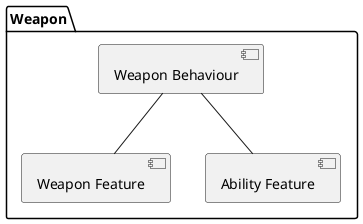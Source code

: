 @startuml

package Weapon {
    [Weapon Behaviour] as weaponBeh
    [Weapon Feature] as weaponFea
    [Ability Feature] as abilityFea
}

weaponBeh -- weaponFea
weaponBeh -- abilityFea


@enduml